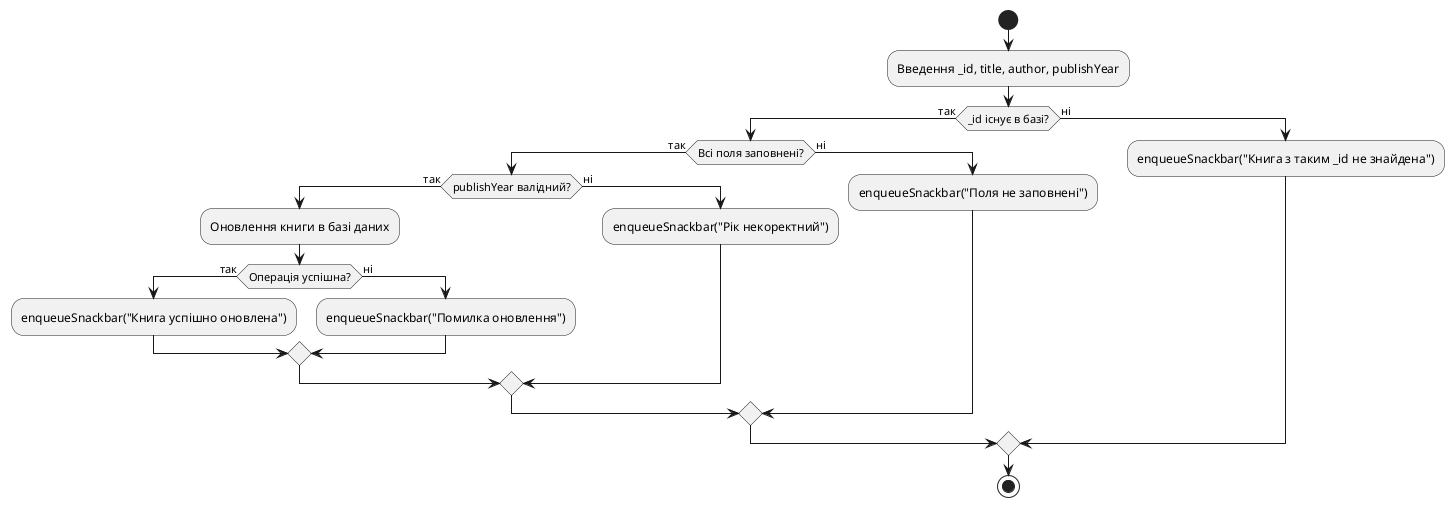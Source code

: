 @startuml
!define RECTANGLE class

start

:Введення _id, title, author, publishYear;
if (_id існує в базі?) then (так)
  if (Всі поля заповнені?) then (так)
    if (publishYear валідний?) then (так)
      :Оновлення книги в базі даних;
      if (Операція успішна?) then (так)
        :enqueueSnackbar("Книга успішно оновлена");
      else (ні)
        :enqueueSnackbar("Помилка оновлення");
      endif
    else (ні)
      :enqueueSnackbar("Рік некоректний");
    endif
  else (ні)
    :enqueueSnackbar("Поля не заповнені");
  endif
else (ні)
  :enqueueSnackbar("Книга з таким _id не знайдена");
endif

stop

@enduml
